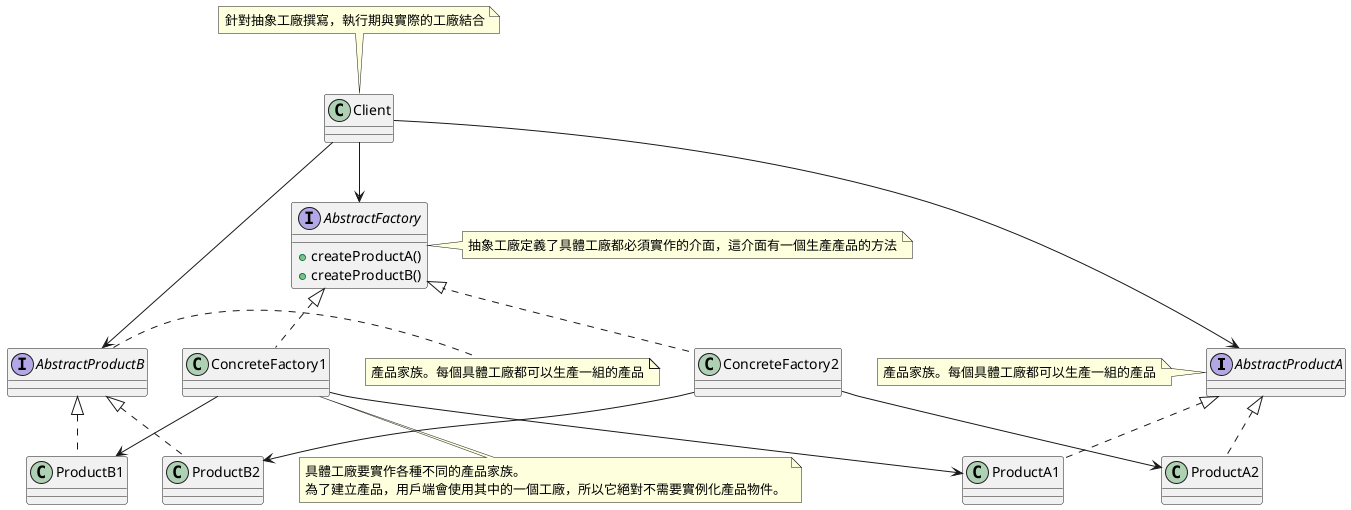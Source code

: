 @startuml AbstractFactory

interface AbstractProductA {

}

class ProductA1 implements AbstractProductA {

}


class ProductA2 implements AbstractProductA {

}

interface AbstractProductB {

}

class ProductB1 implements AbstractProductB {
    
}


class ProductB2 implements AbstractProductB {

}

interface AbstractFactory {
    + createProductA()
    + createProductB()
}

class ConcreteFactory1 implements AbstractFactory {

}

class ConcreteFactory2 implements AbstractFactory {
    
}

class Client {

}

Client --> AbstractFactory
Client --> AbstractProductA
Client --> AbstractProductB
ConcreteFactory1 --> ProductB1
ConcreteFactory1 --> ProductA1

ConcreteFactory2 --> ProductB2
ConcreteFactory2 --> ProductA2

note top of Client: 針對抽象工廠撰寫，執行期與實際的工廠結合
note left of AbstractProductA: 產品家族。每個具體工廠都可以生產一組的產品
note right of AbstractProductB: 產品家族。每個具體工廠都可以生產一組的產品
note right of AbstractFactory: 抽象工廠定義了具體工廠都必須實作的介面，這介面有一個生產產品的方法
note bottom of ConcreteFactory1: 具體工廠要實作各種不同的產品家族。\n為了建立產品，用戶端會使用其中的一個工廠，所以它絕對不需要實例化產品物件。
@enduml
